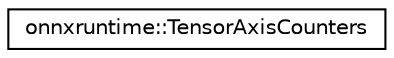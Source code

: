 digraph "Graphical Class Hierarchy"
{
  edge [fontname="Helvetica",fontsize="10",labelfontname="Helvetica",labelfontsize="10"];
  node [fontname="Helvetica",fontsize="10",shape=record];
  rankdir="LR";
  Node0 [label="onnxruntime::TensorAxisCounters",height=0.2,width=0.4,color="black", fillcolor="white", style="filled",URL="$structonnxruntime_1_1TensorAxisCounters.html"];
}
